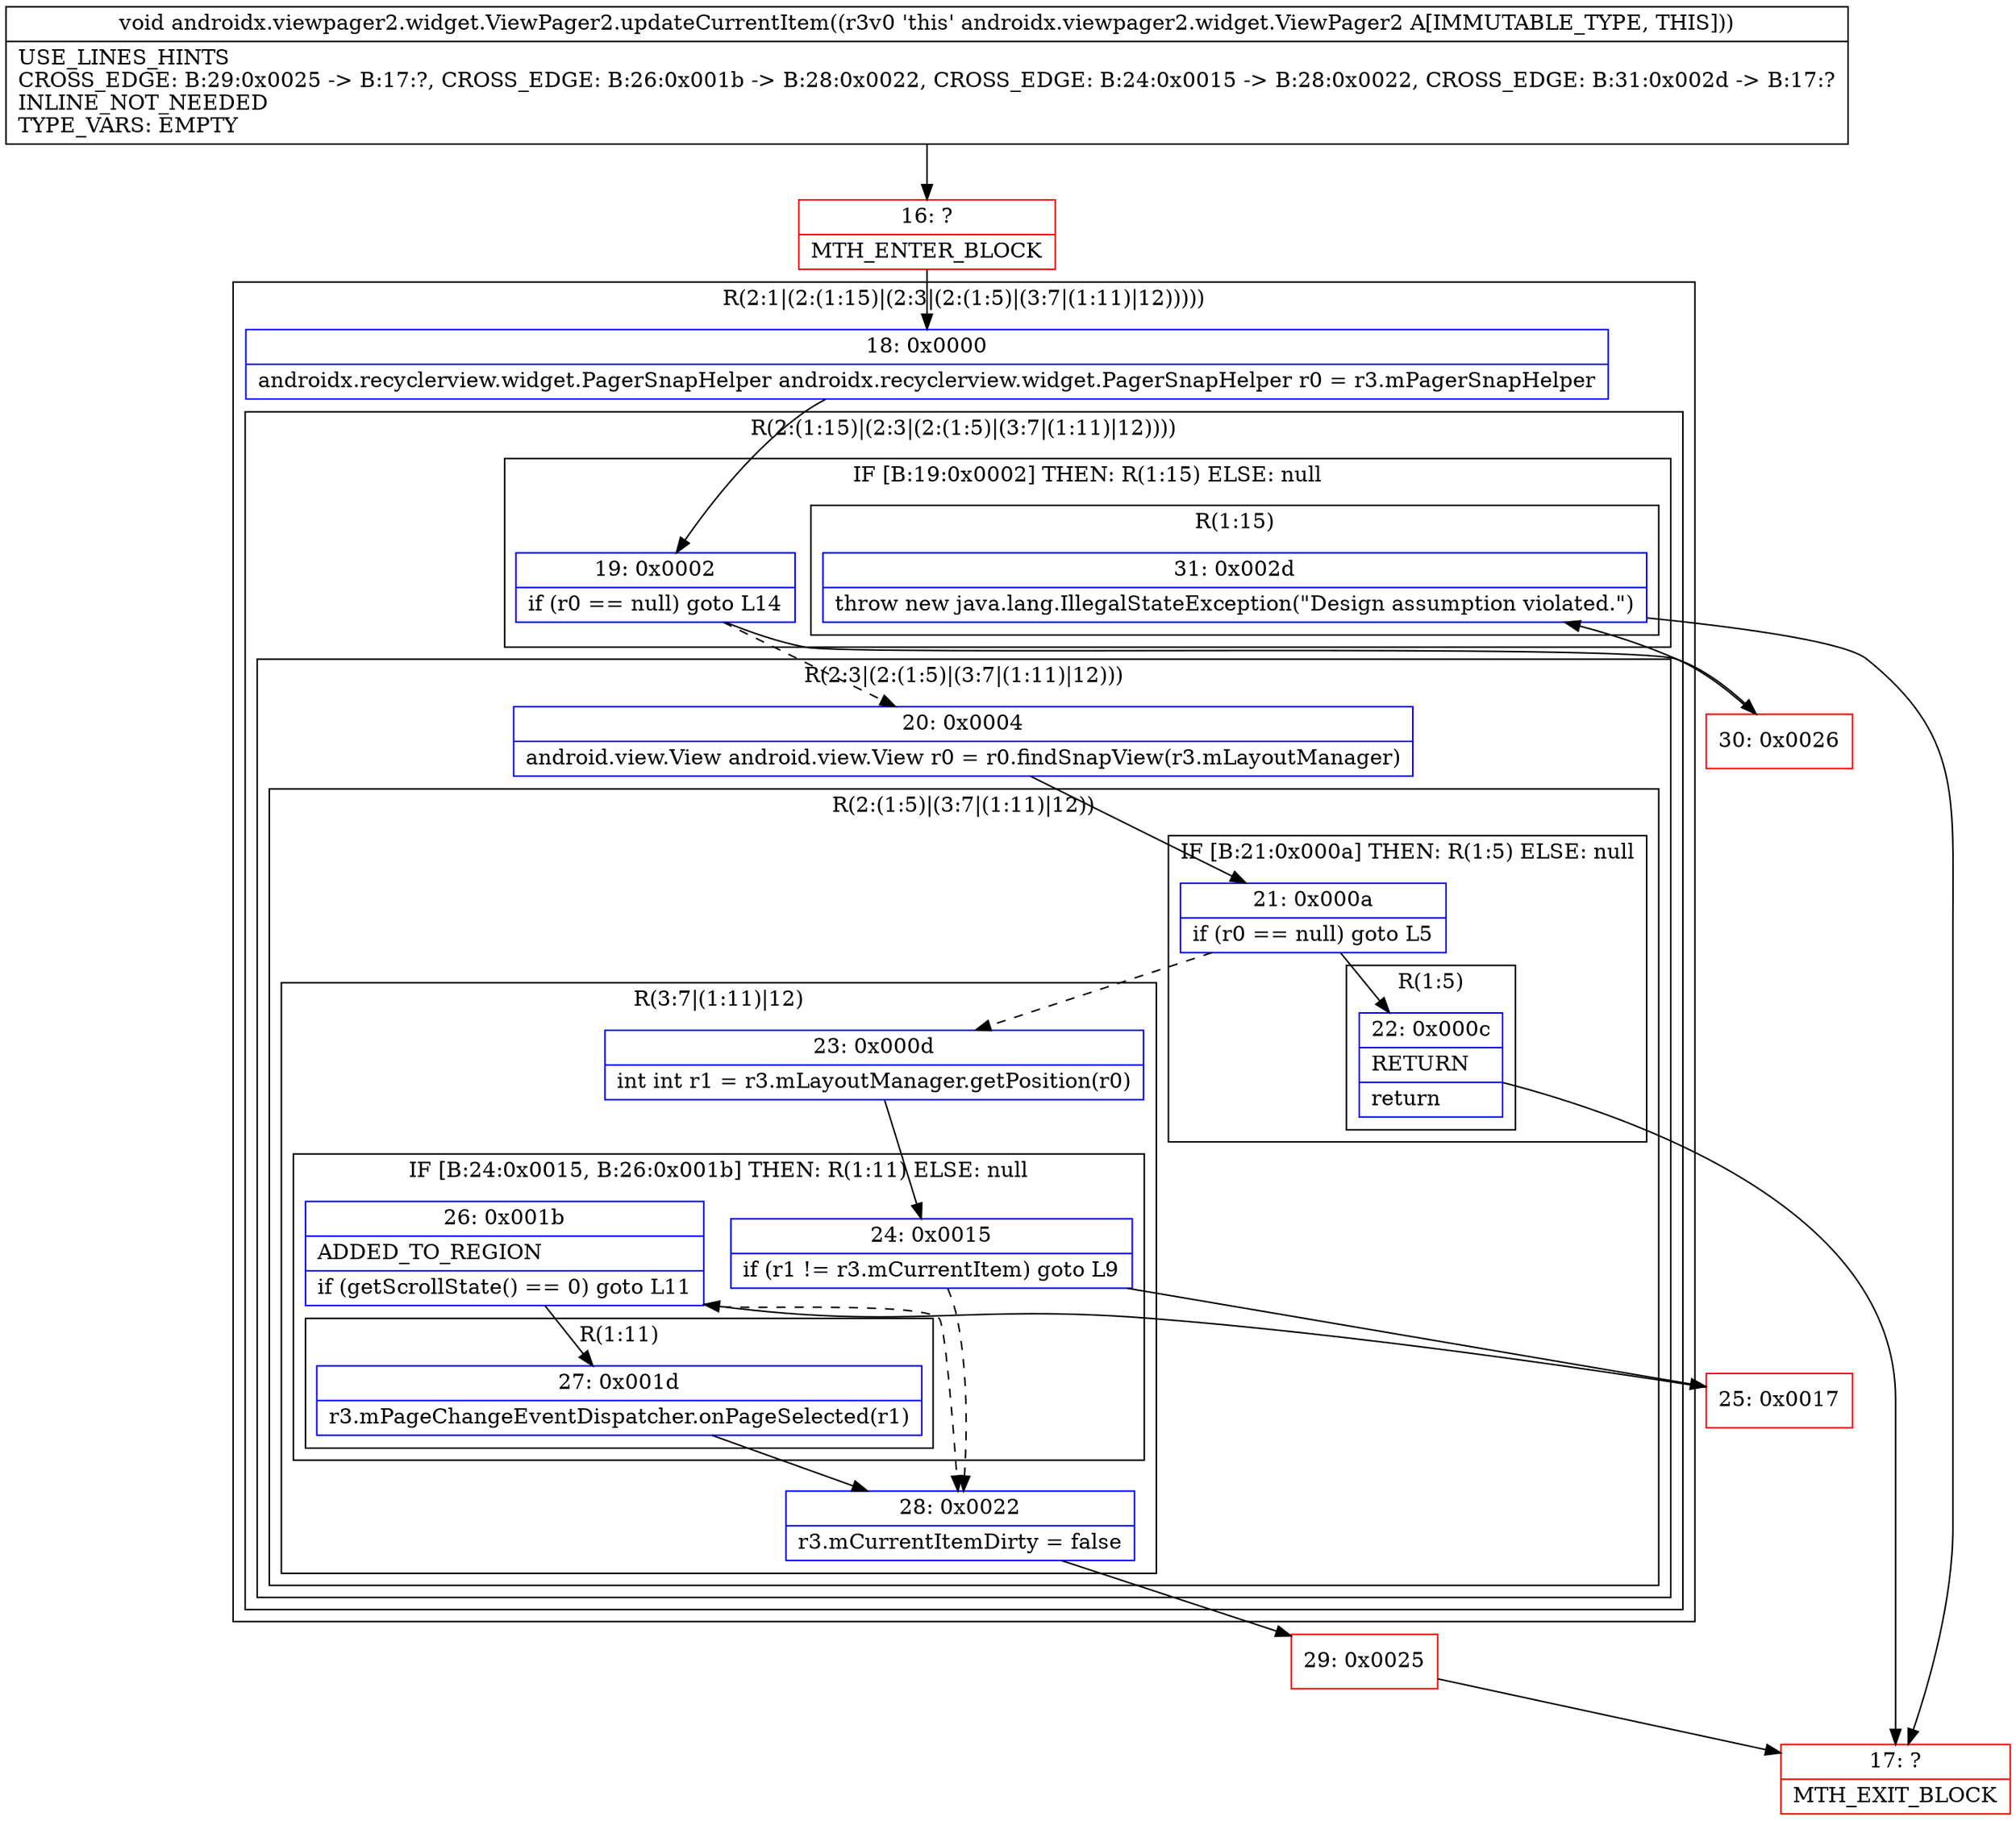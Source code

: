 digraph "CFG forandroidx.viewpager2.widget.ViewPager2.updateCurrentItem()V" {
subgraph cluster_Region_923726948 {
label = "R(2:1|(2:(1:15)|(2:3|(2:(1:5)|(3:7|(1:11)|12)))))";
node [shape=record,color=blue];
Node_18 [shape=record,label="{18\:\ 0x0000|androidx.recyclerview.widget.PagerSnapHelper androidx.recyclerview.widget.PagerSnapHelper r0 = r3.mPagerSnapHelper\l}"];
subgraph cluster_Region_637832118 {
label = "R(2:(1:15)|(2:3|(2:(1:5)|(3:7|(1:11)|12))))";
node [shape=record,color=blue];
subgraph cluster_IfRegion_1340679913 {
label = "IF [B:19:0x0002] THEN: R(1:15) ELSE: null";
node [shape=record,color=blue];
Node_19 [shape=record,label="{19\:\ 0x0002|if (r0 == null) goto L14\l}"];
subgraph cluster_Region_1989266171 {
label = "R(1:15)";
node [shape=record,color=blue];
Node_31 [shape=record,label="{31\:\ 0x002d|throw new java.lang.IllegalStateException(\"Design assumption violated.\")\l}"];
}
}
subgraph cluster_Region_481091862 {
label = "R(2:3|(2:(1:5)|(3:7|(1:11)|12)))";
node [shape=record,color=blue];
Node_20 [shape=record,label="{20\:\ 0x0004|android.view.View android.view.View r0 = r0.findSnapView(r3.mLayoutManager)\l}"];
subgraph cluster_Region_2097821183 {
label = "R(2:(1:5)|(3:7|(1:11)|12))";
node [shape=record,color=blue];
subgraph cluster_IfRegion_483899330 {
label = "IF [B:21:0x000a] THEN: R(1:5) ELSE: null";
node [shape=record,color=blue];
Node_21 [shape=record,label="{21\:\ 0x000a|if (r0 == null) goto L5\l}"];
subgraph cluster_Region_151298879 {
label = "R(1:5)";
node [shape=record,color=blue];
Node_22 [shape=record,label="{22\:\ 0x000c|RETURN\l|return\l}"];
}
}
subgraph cluster_Region_1547357672 {
label = "R(3:7|(1:11)|12)";
node [shape=record,color=blue];
Node_23 [shape=record,label="{23\:\ 0x000d|int int r1 = r3.mLayoutManager.getPosition(r0)\l}"];
subgraph cluster_IfRegion_1524791016 {
label = "IF [B:24:0x0015, B:26:0x001b] THEN: R(1:11) ELSE: null";
node [shape=record,color=blue];
Node_24 [shape=record,label="{24\:\ 0x0015|if (r1 != r3.mCurrentItem) goto L9\l}"];
Node_26 [shape=record,label="{26\:\ 0x001b|ADDED_TO_REGION\l|if (getScrollState() == 0) goto L11\l}"];
subgraph cluster_Region_566069491 {
label = "R(1:11)";
node [shape=record,color=blue];
Node_27 [shape=record,label="{27\:\ 0x001d|r3.mPageChangeEventDispatcher.onPageSelected(r1)\l}"];
}
}
Node_28 [shape=record,label="{28\:\ 0x0022|r3.mCurrentItemDirty = false\l}"];
}
}
}
}
}
Node_16 [shape=record,color=red,label="{16\:\ ?|MTH_ENTER_BLOCK\l}"];
Node_17 [shape=record,color=red,label="{17\:\ ?|MTH_EXIT_BLOCK\l}"];
Node_25 [shape=record,color=red,label="{25\:\ 0x0017}"];
Node_29 [shape=record,color=red,label="{29\:\ 0x0025}"];
Node_30 [shape=record,color=red,label="{30\:\ 0x0026}"];
MethodNode[shape=record,label="{void androidx.viewpager2.widget.ViewPager2.updateCurrentItem((r3v0 'this' androidx.viewpager2.widget.ViewPager2 A[IMMUTABLE_TYPE, THIS]))  | USE_LINES_HINTS\lCROSS_EDGE: B:29:0x0025 \-\> B:17:?, CROSS_EDGE: B:26:0x001b \-\> B:28:0x0022, CROSS_EDGE: B:24:0x0015 \-\> B:28:0x0022, CROSS_EDGE: B:31:0x002d \-\> B:17:?\lINLINE_NOT_NEEDED\lTYPE_VARS: EMPTY\l}"];
MethodNode -> Node_16;Node_18 -> Node_19;
Node_19 -> Node_20[style=dashed];
Node_19 -> Node_30;
Node_31 -> Node_17;
Node_20 -> Node_21;
Node_21 -> Node_22;
Node_21 -> Node_23[style=dashed];
Node_22 -> Node_17;
Node_23 -> Node_24;
Node_24 -> Node_25;
Node_24 -> Node_28[style=dashed];
Node_26 -> Node_27;
Node_26 -> Node_28[style=dashed];
Node_27 -> Node_28;
Node_28 -> Node_29;
Node_16 -> Node_18;
Node_25 -> Node_26;
Node_29 -> Node_17;
Node_30 -> Node_31;
}

